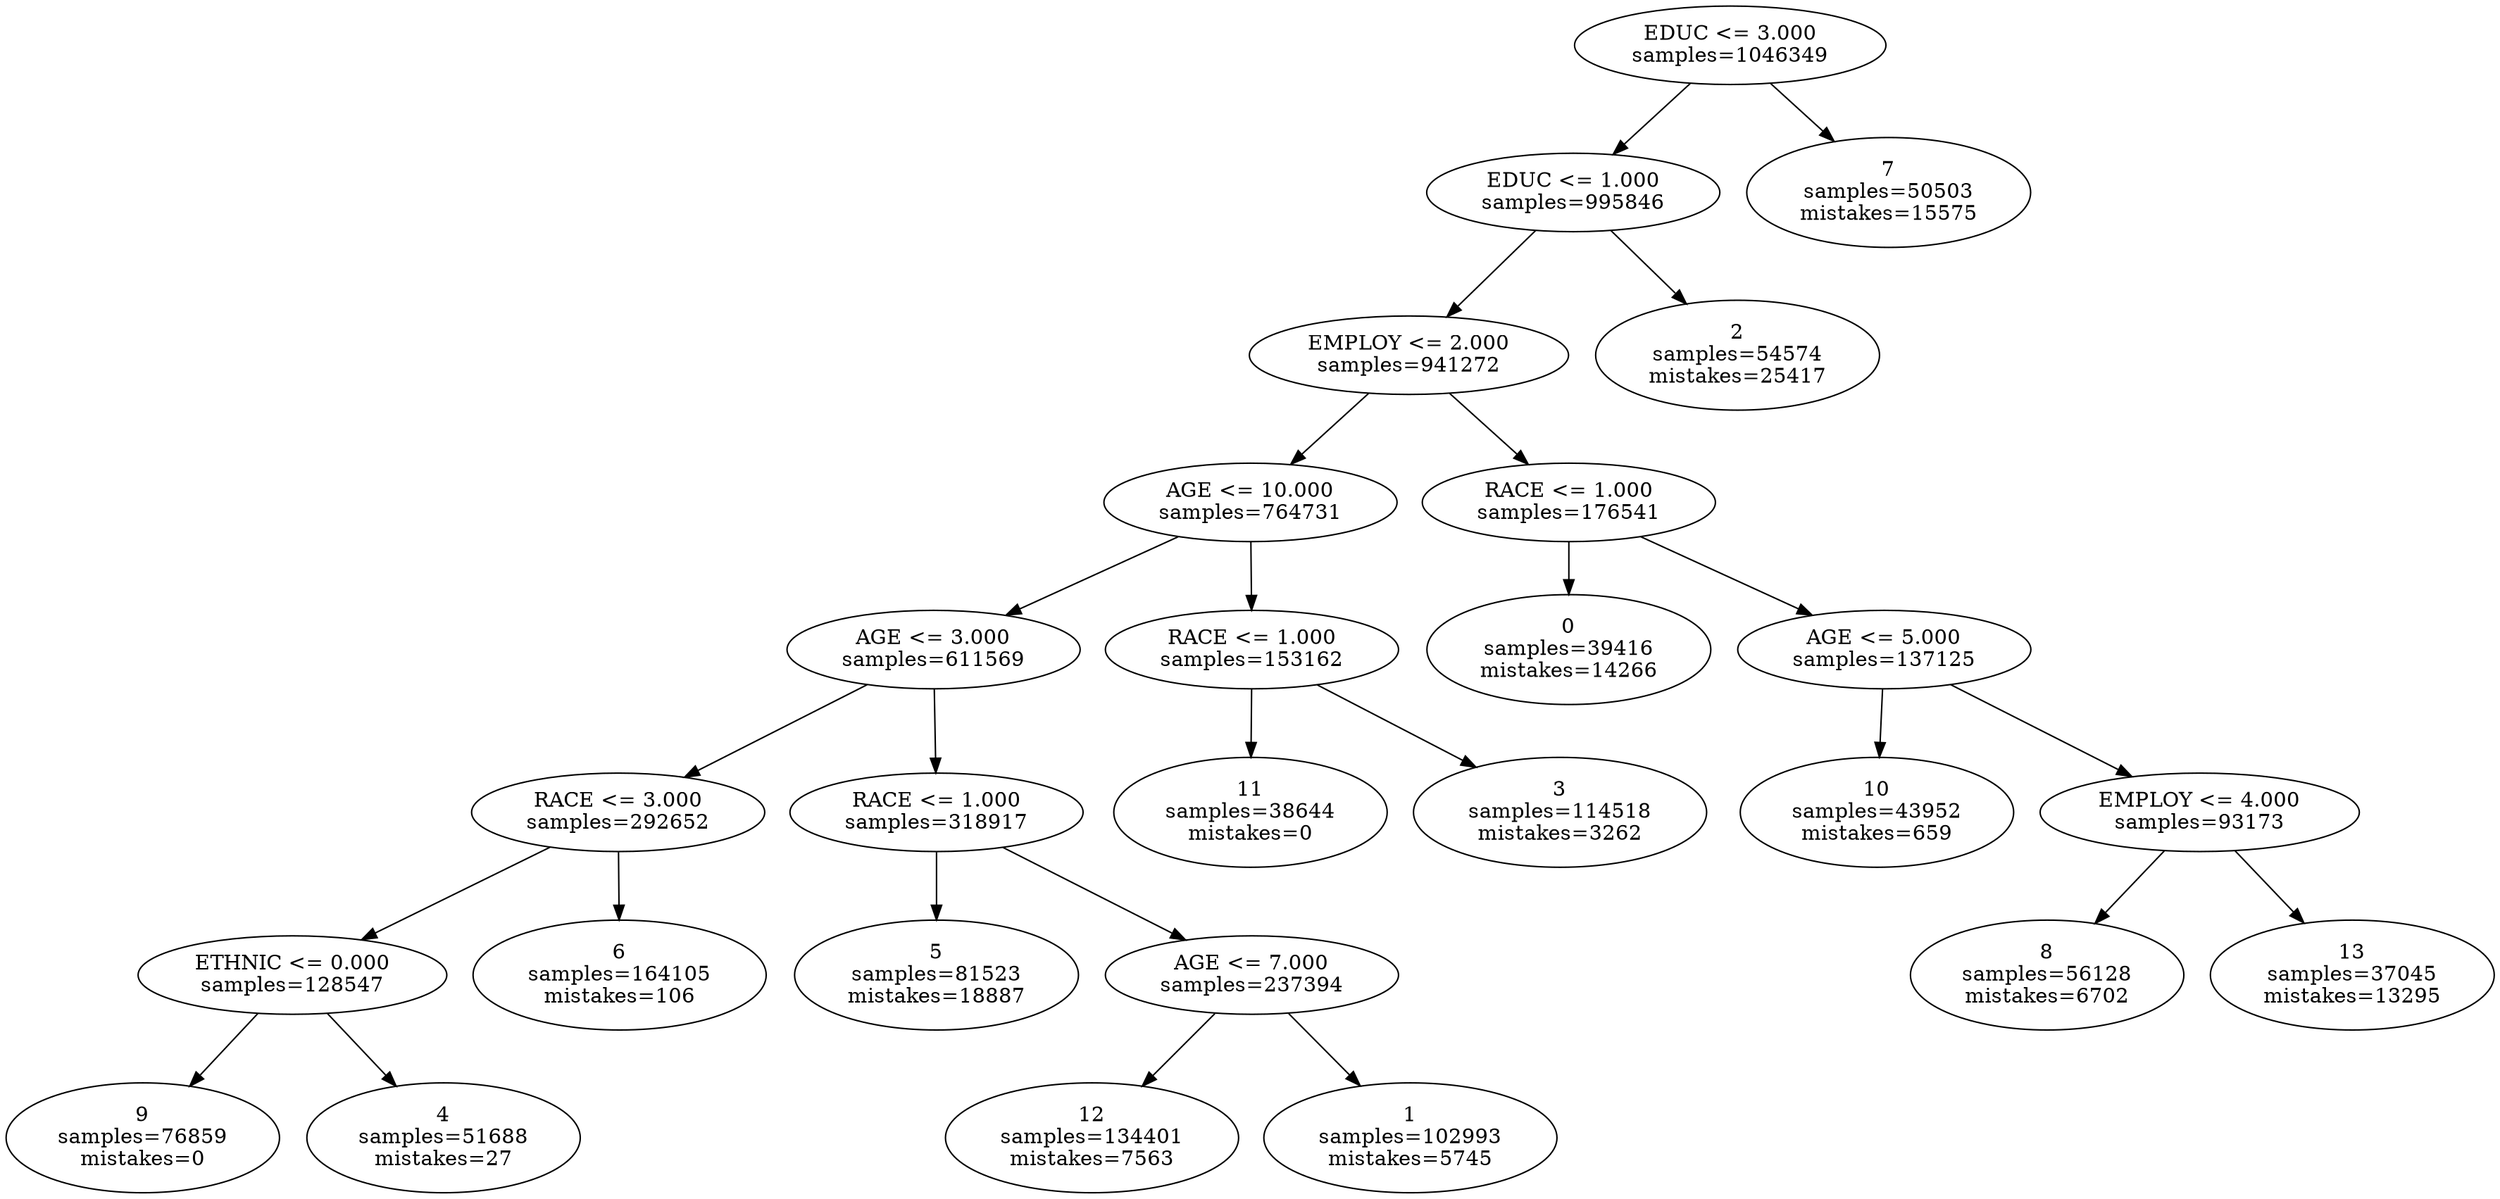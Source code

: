 digraph ClusteringTree {
n_0 [label="EDUC <= 3.000
samples=\1046349"];
n_1 [label="EDUC <= 1.000
samples=\995846"];
n_2 [label="7
samples=\50503
mistakes=\15575"];
n_3 [label="EMPLOY <= 2.000
samples=\941272"];
n_4 [label="2
samples=\54574
mistakes=\25417"];
n_5 [label="AGE <= 10.000
samples=\764731"];
n_6 [label="RACE <= 1.000
samples=\176541"];
n_7 [label="AGE <= 3.000
samples=\611569"];
n_8 [label="RACE <= 1.000
samples=\153162"];
n_9 [label="0
samples=\39416
mistakes=\14266"];
n_10 [label="AGE <= 5.000
samples=\137125"];
n_11 [label="RACE <= 3.000
samples=\292652"];
n_12 [label="RACE <= 1.000
samples=\318917"];
n_13 [label="11
samples=\38644
mistakes=\0"];
n_14 [label="3
samples=\114518
mistakes=\3262"];
n_15 [label="10
samples=\43952
mistakes=\659"];
n_16 [label="EMPLOY <= 4.000
samples=\93173"];
n_17 [label="ETHNIC <= 0.000
samples=\128547"];
n_18 [label="6
samples=\164105
mistakes=\106"];
n_19 [label="5
samples=\81523
mistakes=\18887"];
n_20 [label="AGE <= 7.000
samples=\237394"];
n_21 [label="8
samples=\56128
mistakes=\6702"];
n_22 [label="13
samples=\37045
mistakes=\13295"];
n_23 [label="9
samples=\76859
mistakes=\0"];
n_24 [label="4
samples=\51688
mistakes=\27"];
n_25 [label="12
samples=\134401
mistakes=\7563"];
n_26 [label="1
samples=\102993
mistakes=\5745"];
n_0 -> n_1;
n_0 -> n_2;
n_1 -> n_3;
n_1 -> n_4;
n_3 -> n_5;
n_3 -> n_6;
n_5 -> n_7;
n_5 -> n_8;
n_6 -> n_9;
n_6 -> n_10;
n_7 -> n_11;
n_7 -> n_12;
n_8 -> n_13;
n_8 -> n_14;
n_10 -> n_15;
n_10 -> n_16;
n_11 -> n_17;
n_11 -> n_18;
n_12 -> n_19;
n_12 -> n_20;
n_16 -> n_21;
n_16 -> n_22;
n_17 -> n_23;
n_17 -> n_24;
n_20 -> n_25;
n_20 -> n_26;
}

